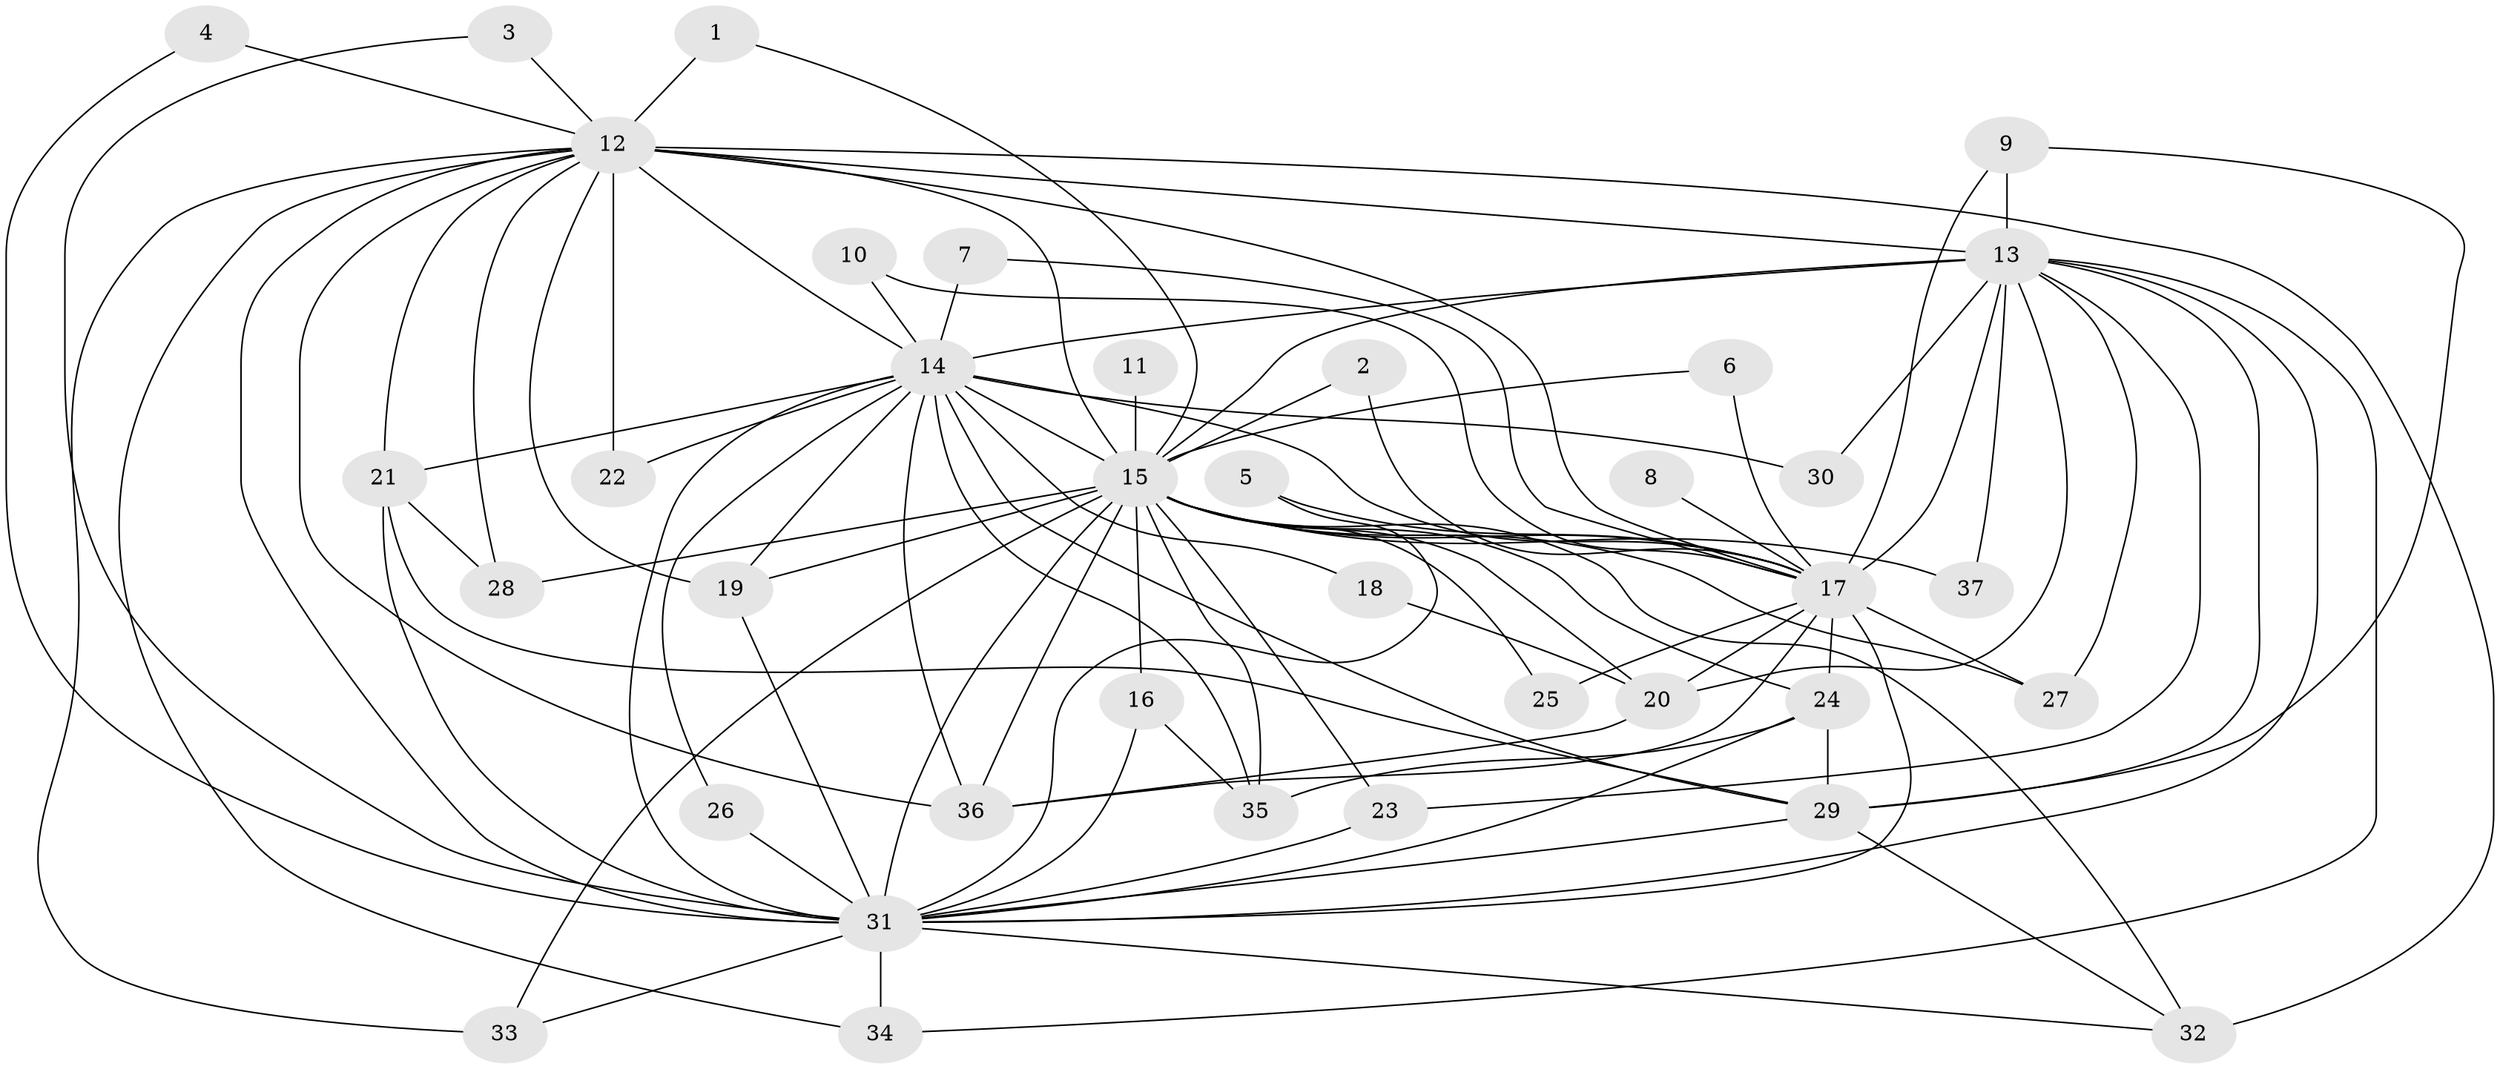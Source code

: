 // original degree distribution, {16: 0.013513513513513514, 18: 0.013513513513513514, 15: 0.013513513513513514, 20: 0.04054054054054054, 21: 0.013513513513513514, 19: 0.013513513513513514, 12: 0.013513513513513514, 17: 0.013513513513513514, 4: 0.0945945945945946, 2: 0.5, 5: 0.04054054054054054, 3: 0.22972972972972974}
// Generated by graph-tools (version 1.1) at 2025/49/03/09/25 03:49:32]
// undirected, 37 vertices, 96 edges
graph export_dot {
graph [start="1"]
  node [color=gray90,style=filled];
  1;
  2;
  3;
  4;
  5;
  6;
  7;
  8;
  9;
  10;
  11;
  12;
  13;
  14;
  15;
  16;
  17;
  18;
  19;
  20;
  21;
  22;
  23;
  24;
  25;
  26;
  27;
  28;
  29;
  30;
  31;
  32;
  33;
  34;
  35;
  36;
  37;
  1 -- 12 [weight=1.0];
  1 -- 15 [weight=1.0];
  2 -- 15 [weight=1.0];
  2 -- 17 [weight=1.0];
  3 -- 12 [weight=1.0];
  3 -- 31 [weight=1.0];
  4 -- 12 [weight=1.0];
  4 -- 31 [weight=1.0];
  5 -- 17 [weight=1.0];
  5 -- 31 [weight=1.0];
  6 -- 15 [weight=1.0];
  6 -- 17 [weight=1.0];
  7 -- 14 [weight=1.0];
  7 -- 17 [weight=1.0];
  8 -- 17 [weight=1.0];
  9 -- 13 [weight=1.0];
  9 -- 17 [weight=1.0];
  9 -- 29 [weight=1.0];
  10 -- 14 [weight=1.0];
  10 -- 17 [weight=1.0];
  11 -- 15 [weight=1.0];
  12 -- 13 [weight=1.0];
  12 -- 14 [weight=1.0];
  12 -- 15 [weight=3.0];
  12 -- 17 [weight=3.0];
  12 -- 19 [weight=1.0];
  12 -- 21 [weight=1.0];
  12 -- 22 [weight=1.0];
  12 -- 28 [weight=1.0];
  12 -- 31 [weight=2.0];
  12 -- 32 [weight=1.0];
  12 -- 33 [weight=1.0];
  12 -- 34 [weight=1.0];
  12 -- 36 [weight=1.0];
  13 -- 14 [weight=1.0];
  13 -- 15 [weight=3.0];
  13 -- 17 [weight=2.0];
  13 -- 20 [weight=1.0];
  13 -- 23 [weight=1.0];
  13 -- 27 [weight=1.0];
  13 -- 29 [weight=1.0];
  13 -- 30 [weight=1.0];
  13 -- 31 [weight=2.0];
  13 -- 34 [weight=1.0];
  13 -- 37 [weight=1.0];
  14 -- 15 [weight=3.0];
  14 -- 17 [weight=2.0];
  14 -- 18 [weight=1.0];
  14 -- 19 [weight=1.0];
  14 -- 21 [weight=2.0];
  14 -- 22 [weight=1.0];
  14 -- 26 [weight=1.0];
  14 -- 29 [weight=1.0];
  14 -- 30 [weight=1.0];
  14 -- 31 [weight=2.0];
  14 -- 35 [weight=1.0];
  14 -- 36 [weight=1.0];
  15 -- 16 [weight=1.0];
  15 -- 17 [weight=7.0];
  15 -- 19 [weight=1.0];
  15 -- 20 [weight=1.0];
  15 -- 23 [weight=1.0];
  15 -- 24 [weight=1.0];
  15 -- 25 [weight=1.0];
  15 -- 27 [weight=1.0];
  15 -- 28 [weight=1.0];
  15 -- 31 [weight=6.0];
  15 -- 32 [weight=1.0];
  15 -- 33 [weight=1.0];
  15 -- 35 [weight=1.0];
  15 -- 36 [weight=1.0];
  15 -- 37 [weight=1.0];
  16 -- 31 [weight=1.0];
  16 -- 35 [weight=1.0];
  17 -- 20 [weight=1.0];
  17 -- 24 [weight=1.0];
  17 -- 25 [weight=1.0];
  17 -- 27 [weight=1.0];
  17 -- 31 [weight=4.0];
  17 -- 36 [weight=1.0];
  18 -- 20 [weight=1.0];
  19 -- 31 [weight=1.0];
  20 -- 36 [weight=1.0];
  21 -- 28 [weight=1.0];
  21 -- 29 [weight=1.0];
  21 -- 31 [weight=1.0];
  23 -- 31 [weight=2.0];
  24 -- 29 [weight=1.0];
  24 -- 31 [weight=2.0];
  24 -- 35 [weight=1.0];
  26 -- 31 [weight=1.0];
  29 -- 31 [weight=1.0];
  29 -- 32 [weight=1.0];
  31 -- 32 [weight=1.0];
  31 -- 33 [weight=2.0];
  31 -- 34 [weight=1.0];
}
